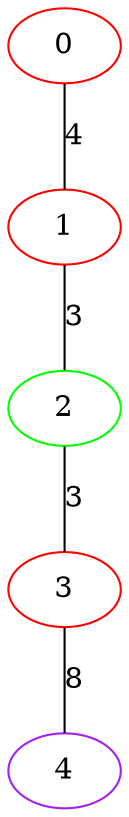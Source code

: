 graph "" {
0 [color=red, weight=1];
1 [color=red, weight=1];
2 [color=green, weight=2];
3 [color=red, weight=1];
4 [color=purple, weight=4];
0 -- 1  [key=0, label=4];
1 -- 2  [key=0, label=3];
2 -- 3  [key=0, label=3];
3 -- 4  [key=0, label=8];
}
